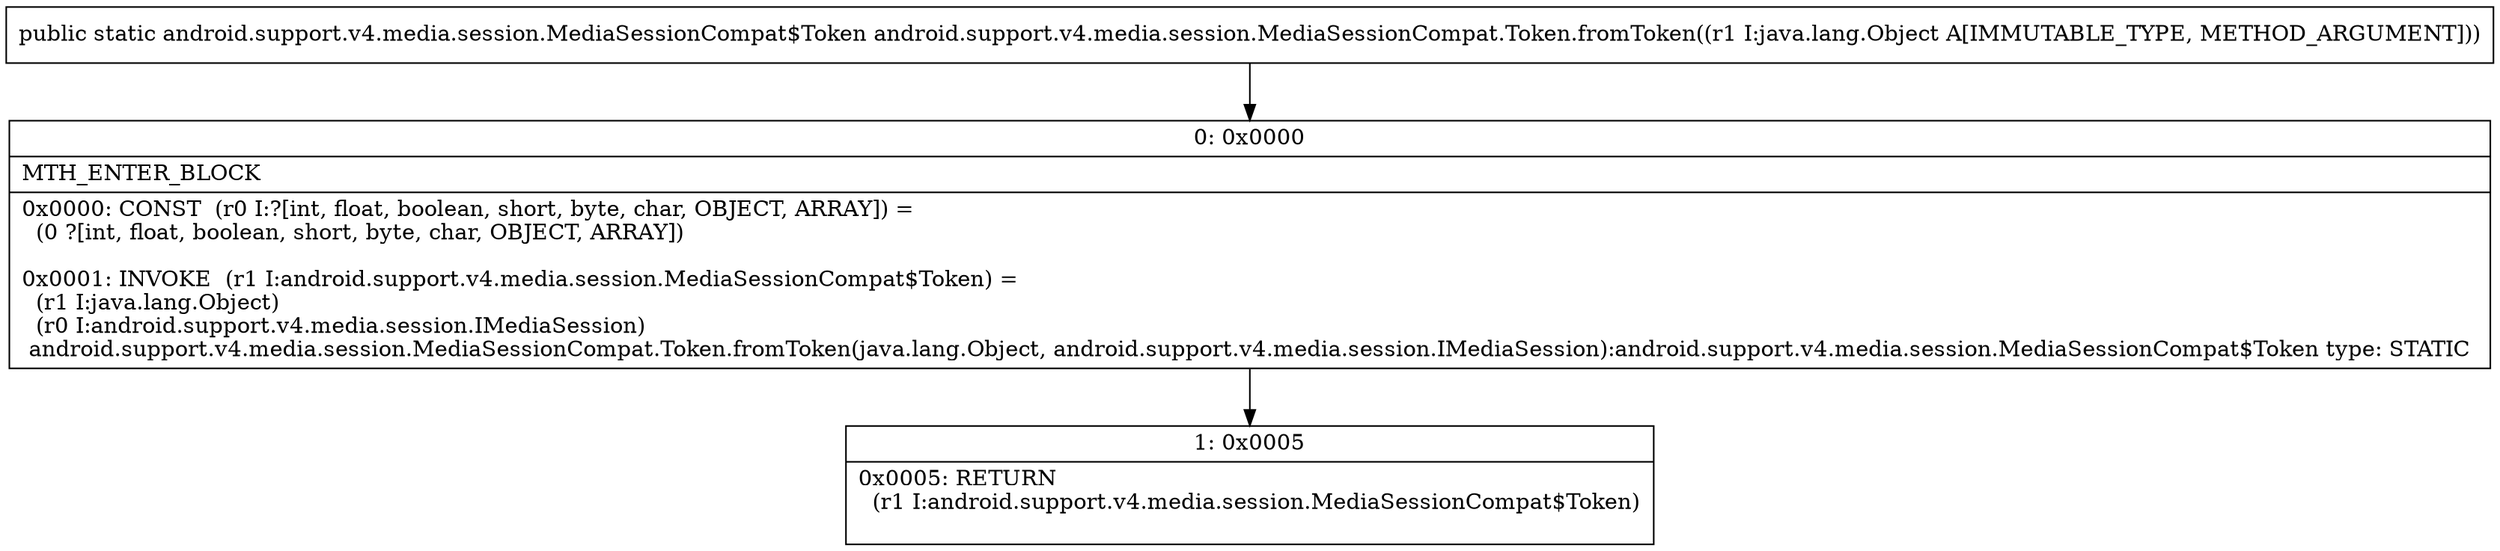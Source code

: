 digraph "CFG forandroid.support.v4.media.session.MediaSessionCompat.Token.fromToken(Ljava\/lang\/Object;)Landroid\/support\/v4\/media\/session\/MediaSessionCompat$Token;" {
Node_0 [shape=record,label="{0\:\ 0x0000|MTH_ENTER_BLOCK\l|0x0000: CONST  (r0 I:?[int, float, boolean, short, byte, char, OBJECT, ARRAY]) = \l  (0 ?[int, float, boolean, short, byte, char, OBJECT, ARRAY])\l \l0x0001: INVOKE  (r1 I:android.support.v4.media.session.MediaSessionCompat$Token) = \l  (r1 I:java.lang.Object)\l  (r0 I:android.support.v4.media.session.IMediaSession)\l android.support.v4.media.session.MediaSessionCompat.Token.fromToken(java.lang.Object, android.support.v4.media.session.IMediaSession):android.support.v4.media.session.MediaSessionCompat$Token type: STATIC \l}"];
Node_1 [shape=record,label="{1\:\ 0x0005|0x0005: RETURN  \l  (r1 I:android.support.v4.media.session.MediaSessionCompat$Token)\l \l}"];
MethodNode[shape=record,label="{public static android.support.v4.media.session.MediaSessionCompat$Token android.support.v4.media.session.MediaSessionCompat.Token.fromToken((r1 I:java.lang.Object A[IMMUTABLE_TYPE, METHOD_ARGUMENT])) }"];
MethodNode -> Node_0;
Node_0 -> Node_1;
}

